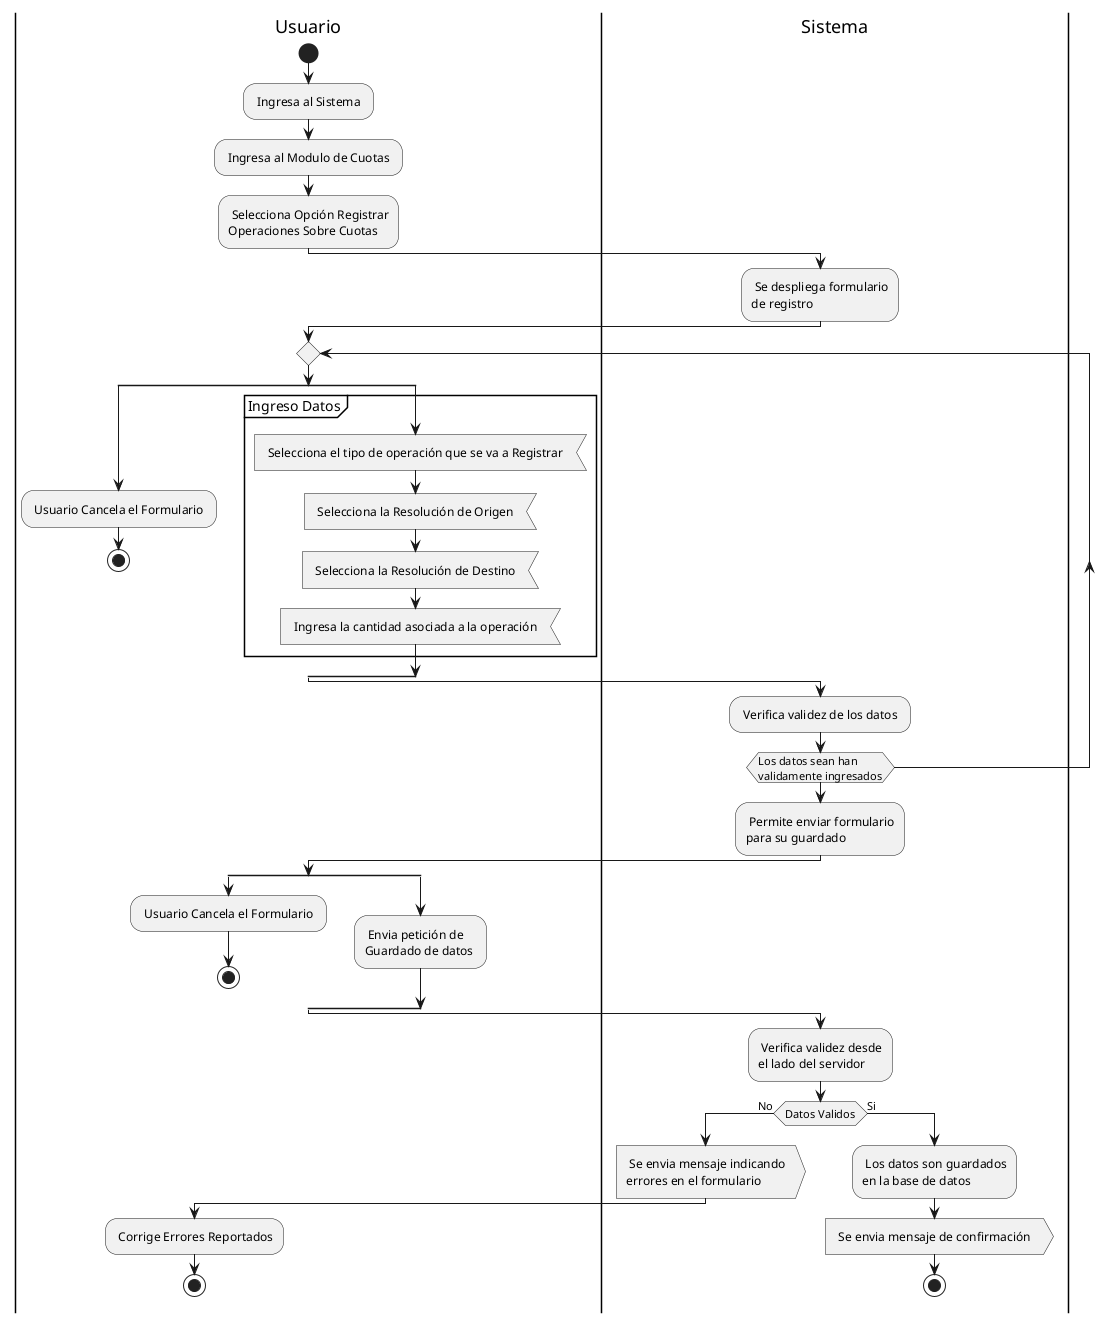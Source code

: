 @startuml

|Usuario|
start
: Ingresa al Sistema ;
: Ingresa al Modulo de Cuotas ;
: Selecciona Opción Registrar
Operaciones Sobre Cuotas ;
|Sistema|
: Se despliega formulario
de registro ;
|Usuario|
repeat
split
: Usuario Cancela el Formulario ;
stop
split again
partition "Ingreso Datos" {
  : Selecciona el tipo de operación que se va a Registrar <
  : Selecciona la Resolución de Origen <
  : Selecciona la Resolución de Destino <
  : Ingresa la cantidad asociada a la operación <
}
endsplit
|Sistema|
: Verifica validez de los datos ;
repeat while (Los datos sean han\nvalidamente ingresados)
: Permite enviar formulario
para su guardado ;
|Usuario|
split
: Usuario Cancela el Formulario ;
stop
split again
: Envia petición de
Guardado de datos ;
endsplit
|Sistema|
: Verifica validez desde
el lado del servidor ;
if (Datos Validos) then (No)
: Se envia mensaje indicando
errores en el formulario >
|Usuario|
: Corrige Errores Reportados;
stop
else (Si)
|Sistema|
: Los datos son guardados
en la base de datos ;
: Se envia mensaje de confirmación >
stop
@enduml
